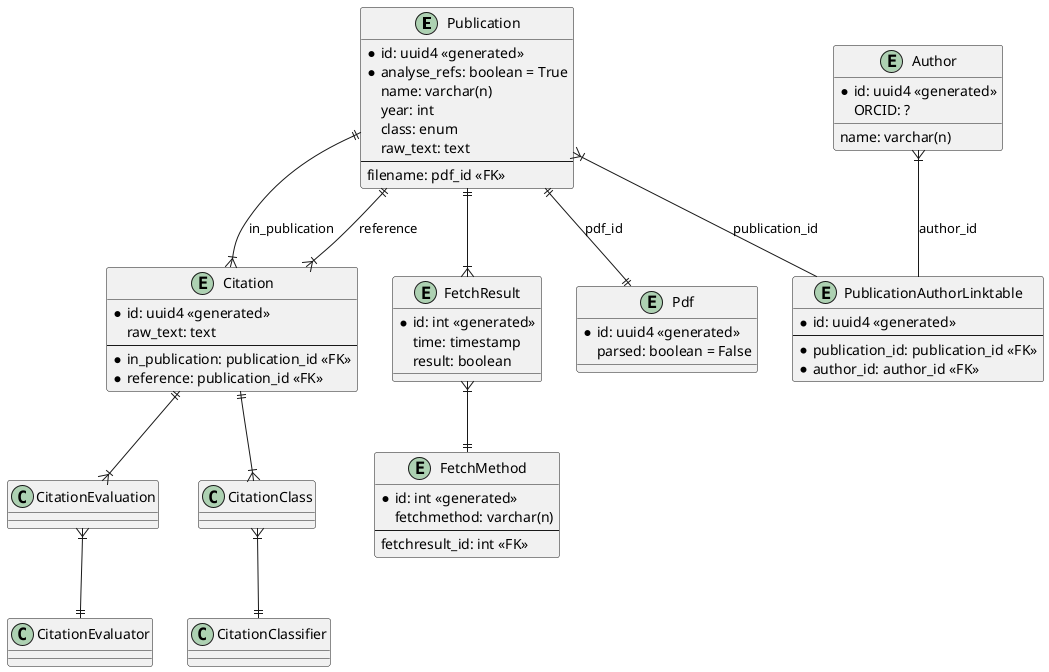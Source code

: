 @startuml Database Schema
'skinparam linetype ortho

entity Publication{
    *id: uuid4 <<generated>>
    *analyse_refs: boolean = True
    name: varchar(n)
    'university
    'faculty
    'programme
    year: int
    class: enum
    raw_text: text
    --
    filename: pdf_id <<FK>>
}

entity Pdf {
    *id: uuid4 <<generated>>
    parsed: boolean = False
}

entity PublicationAuthorLinktable{
    *id: uuid4 <<generated>>
    --
    *publication_id: publication_id <<FK>>
    *author_id: author_id <<FK>>
}

entity Author{
    *id: uuid4 <<generated>>
    ORCID: ?
    name: varchar(n)
}

entity Citation{
    *id: uuid4 <<generated>>
    raw_text: text
    --
    *in_publication: publication_id <<FK>>
    *reference: publication_id <<FK>>
}

entity FetchResult{
    *id: int <<generated>>
    time: timestamp
    result: boolean
}

entity FetchMethod{
    *id: int <<generated>>
    fetchmethod: varchar(n)
    --
    fetchresult_id: int <<FK>>
}

Publication ||--|| Pdf: pdf_id
Publication }|-- PublicationAuthorLinktable: publication_id
Author }|-- PublicationAuthorLinktable: author_id

Publication ||--|{ FetchResult
FetchResult }|--|| FetchMethod

Publication ||--|{ Citation: in_publication
Publication ||--|{ Citation: reference

Citation ||--|{ CitationClass
CitationClass }|--|| CitationClassifier
Citation ||--|{ CitationEvaluation
CitationEvaluation }|--|| CitationEvaluator

@enduml